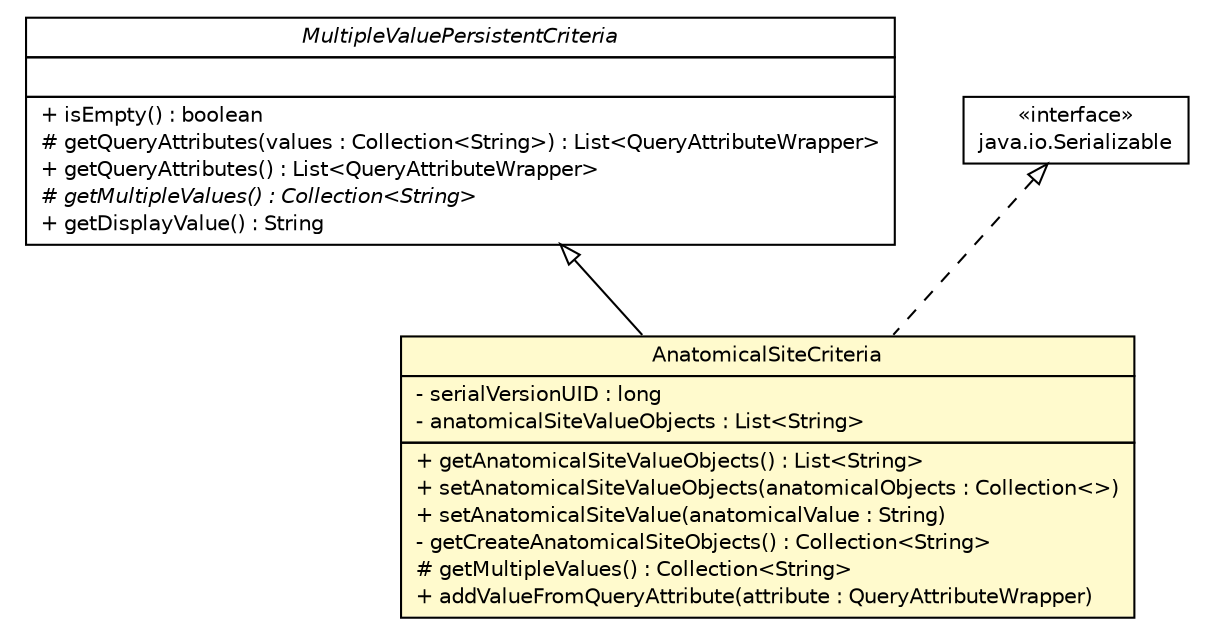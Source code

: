 #!/usr/local/bin/dot
#
# Class diagram 
# Generated by UmlGraph version 4.8 (http://www.spinellis.gr/sw/umlgraph)
#

digraph G {
	edge [fontname="Helvetica",fontsize=10,labelfontname="Helvetica",labelfontsize=10];
	node [fontname="Helvetica",fontsize=10,shape=plaintext];
	// gov.nih.nci.ncia.criteria.AnatomicalSiteCriteria
	c7597 [label=<<table border="0" cellborder="1" cellspacing="0" cellpadding="2" port="p" bgcolor="lemonChiffon" href="./AnatomicalSiteCriteria.html">
		<tr><td><table border="0" cellspacing="0" cellpadding="1">
			<tr><td> AnatomicalSiteCriteria </td></tr>
		</table></td></tr>
		<tr><td><table border="0" cellspacing="0" cellpadding="1">
			<tr><td align="left"> - serialVersionUID : long </td></tr>
			<tr><td align="left"> - anatomicalSiteValueObjects : List&lt;String&gt; </td></tr>
		</table></td></tr>
		<tr><td><table border="0" cellspacing="0" cellpadding="1">
			<tr><td align="left"> + getAnatomicalSiteValueObjects() : List&lt;String&gt; </td></tr>
			<tr><td align="left"> + setAnatomicalSiteValueObjects(anatomicalObjects : Collection&lt;&gt;) </td></tr>
			<tr><td align="left"> + setAnatomicalSiteValue(anatomicalValue : String) </td></tr>
			<tr><td align="left"> - getCreateAnatomicalSiteObjects() : Collection&lt;String&gt; </td></tr>
			<tr><td align="left"> # getMultipleValues() : Collection&lt;String&gt; </td></tr>
			<tr><td align="left"> + addValueFromQueryAttribute(attribute : QueryAttributeWrapper) </td></tr>
		</table></td></tr>
		</table>>, fontname="Helvetica", fontcolor="black", fontsize=10.0];
	// gov.nih.nci.ncia.criteria.MultipleValuePersistentCriteria
	c7623 [label=<<table border="0" cellborder="1" cellspacing="0" cellpadding="2" port="p" href="./MultipleValuePersistentCriteria.html">
		<tr><td><table border="0" cellspacing="0" cellpadding="1">
			<tr><td><font face="Helvetica-Oblique"> MultipleValuePersistentCriteria </font></td></tr>
		</table></td></tr>
		<tr><td><table border="0" cellspacing="0" cellpadding="1">
			<tr><td align="left">  </td></tr>
		</table></td></tr>
		<tr><td><table border="0" cellspacing="0" cellpadding="1">
			<tr><td align="left"> + isEmpty() : boolean </td></tr>
			<tr><td align="left"> # getQueryAttributes(values : Collection&lt;String&gt;) : List&lt;QueryAttributeWrapper&gt; </td></tr>
			<tr><td align="left"> + getQueryAttributes() : List&lt;QueryAttributeWrapper&gt; </td></tr>
			<tr><td align="left"><font face="Helvetica-Oblique" point-size="10.0"> # getMultipleValues() : Collection&lt;String&gt; </font></td></tr>
			<tr><td align="left"> + getDisplayValue() : String </td></tr>
		</table></td></tr>
		</table>>, fontname="Helvetica", fontcolor="black", fontsize=10.0];
	//gov.nih.nci.ncia.criteria.AnatomicalSiteCriteria extends gov.nih.nci.ncia.criteria.MultipleValuePersistentCriteria
	c7623:p -> c7597:p [dir=back,arrowtail=empty];
	//gov.nih.nci.ncia.criteria.AnatomicalSiteCriteria implements java.io.Serializable
	c7846:p -> c7597:p [dir=back,arrowtail=empty,style=dashed];
	// java.io.Serializable
	c7846 [label=<<table border="0" cellborder="1" cellspacing="0" cellpadding="2" port="p" href="http://java.sun.com/j2se/1.4.2/docs/api/java/io/Serializable.html">
		<tr><td><table border="0" cellspacing="0" cellpadding="1">
			<tr><td> &laquo;interface&raquo; </td></tr>
			<tr><td> java.io.Serializable </td></tr>
		</table></td></tr>
		</table>>, fontname="Helvetica", fontcolor="black", fontsize=10.0];
}

